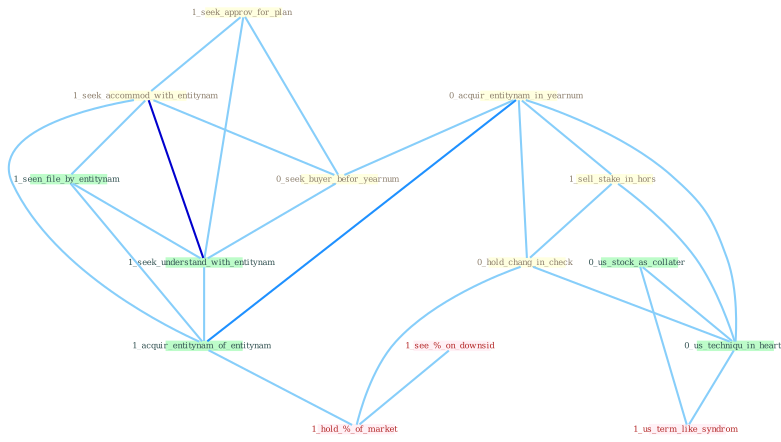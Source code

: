 Graph G{ 
    node
    [shape=polygon,style=filled,width=.5,height=.06,color="#BDFCC9",fixedsize=true,fontsize=4,
    fontcolor="#2f4f4f"];
    {node
    [color="#ffffe0", fontcolor="#8b7d6b"] "0_acquir_entitynam_in_yearnum " "1_sell_stake_in_hors " "1_seek_approv_for_plan " "0_hold_chang_in_check " "1_seek_accommod_with_entitynam " "0_seek_buyer_befor_yearnum "}
{node [color="#fff0f5", fontcolor="#b22222"] "1_see_%_on_downsid " "1_us_term_like_syndrom " "1_hold_%_of_market "}
edge [color="#B0E2FF"];

	"0_acquir_entitynam_in_yearnum " -- "1_sell_stake_in_hors " [w="1", color="#87cefa" ];
	"0_acquir_entitynam_in_yearnum " -- "0_hold_chang_in_check " [w="1", color="#87cefa" ];
	"0_acquir_entitynam_in_yearnum " -- "0_seek_buyer_befor_yearnum " [w="1", color="#87cefa" ];
	"0_acquir_entitynam_in_yearnum " -- "1_acquir_entitynam_of_entitynam " [w="2", color="#1e90ff" , len=0.8];
	"0_acquir_entitynam_in_yearnum " -- "0_us_techniqu_in_heart " [w="1", color="#87cefa" ];
	"1_sell_stake_in_hors " -- "0_hold_chang_in_check " [w="1", color="#87cefa" ];
	"1_sell_stake_in_hors " -- "0_us_techniqu_in_heart " [w="1", color="#87cefa" ];
	"1_seek_approv_for_plan " -- "1_seek_accommod_with_entitynam " [w="1", color="#87cefa" ];
	"1_seek_approv_for_plan " -- "0_seek_buyer_befor_yearnum " [w="1", color="#87cefa" ];
	"1_seek_approv_for_plan " -- "1_seek_understand_with_entitynam " [w="1", color="#87cefa" ];
	"0_hold_chang_in_check " -- "0_us_techniqu_in_heart " [w="1", color="#87cefa" ];
	"0_hold_chang_in_check " -- "1_hold_%_of_market " [w="1", color="#87cefa" ];
	"1_seek_accommod_with_entitynam " -- "0_seek_buyer_befor_yearnum " [w="1", color="#87cefa" ];
	"1_seek_accommod_with_entitynam " -- "1_seen_file_by_entitynam " [w="1", color="#87cefa" ];
	"1_seek_accommod_with_entitynam " -- "1_seek_understand_with_entitynam " [w="3", color="#0000cd" , len=0.6];
	"1_seek_accommod_with_entitynam " -- "1_acquir_entitynam_of_entitynam " [w="1", color="#87cefa" ];
	"0_seek_buyer_befor_yearnum " -- "1_seek_understand_with_entitynam " [w="1", color="#87cefa" ];
	"1_seen_file_by_entitynam " -- "1_seek_understand_with_entitynam " [w="1", color="#87cefa" ];
	"1_seen_file_by_entitynam " -- "1_acquir_entitynam_of_entitynam " [w="1", color="#87cefa" ];
	"0_us_stock_as_collater " -- "0_us_techniqu_in_heart " [w="1", color="#87cefa" ];
	"0_us_stock_as_collater " -- "1_us_term_like_syndrom " [w="1", color="#87cefa" ];
	"1_seek_understand_with_entitynam " -- "1_acquir_entitynam_of_entitynam " [w="1", color="#87cefa" ];
	"1_acquir_entitynam_of_entitynam " -- "1_hold_%_of_market " [w="1", color="#87cefa" ];
	"0_us_techniqu_in_heart " -- "1_us_term_like_syndrom " [w="1", color="#87cefa" ];
	"1_see_%_on_downsid " -- "1_hold_%_of_market " [w="1", color="#87cefa" ];
}